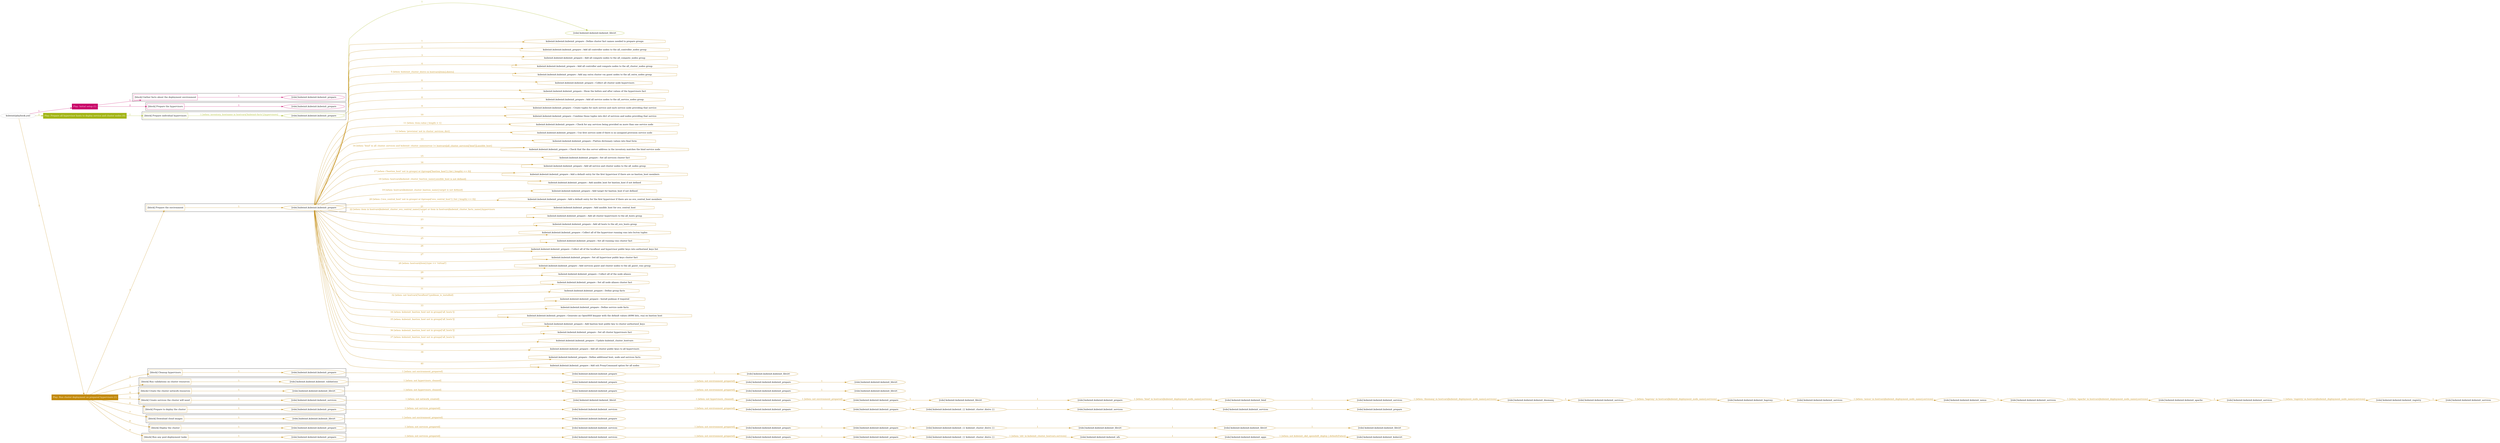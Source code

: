 digraph {
	graph [concentrate=true ordering=in rankdir=LR ratio=fill]
	edge [esep=5 sep=10]
	"kubeinit/playbook.yml" [id=root_node style=dotted]
	play_4807b052 [label="Play: Initial setup (1)" color="#c90368" fontcolor="#ffffff" id=play_4807b052 shape=box style=filled tooltip=localhost]
	"kubeinit/playbook.yml" -> play_4807b052 [label="1 " color="#c90368" fontcolor="#c90368" id=edge_04356310 labeltooltip="1 " tooltip="1 "]
	subgraph "kubeinit.kubeinit.kubeinit_prepare" {
		role_2f3cec96 [label="[role] kubeinit.kubeinit.kubeinit_prepare" color="#c90368" id=role_2f3cec96 tooltip="kubeinit.kubeinit.kubeinit_prepare"]
	}
	subgraph "kubeinit.kubeinit.kubeinit_prepare" {
		role_ebd45d8d [label="[role] kubeinit.kubeinit.kubeinit_prepare" color="#c90368" id=role_ebd45d8d tooltip="kubeinit.kubeinit.kubeinit_prepare"]
	}
	subgraph "Play: Initial setup (1)" {
		play_4807b052 -> block_63649893 [label=1 color="#c90368" fontcolor="#c90368" id=edge_7a2afffc labeltooltip=1 tooltip=1]
		subgraph cluster_block_63649893 {
			block_63649893 [label="[block] Gather facts about the deployment environment" color="#c90368" id=block_63649893 labeltooltip="Gather facts about the deployment environment" shape=box tooltip="Gather facts about the deployment environment"]
			block_63649893 -> role_2f3cec96 [label="1 " color="#c90368" fontcolor="#c90368" id=edge_a9429b8b labeltooltip="1 " tooltip="1 "]
		}
		play_4807b052 -> block_3701b8dd [label=2 color="#c90368" fontcolor="#c90368" id=edge_a82af1a1 labeltooltip=2 tooltip=2]
		subgraph cluster_block_3701b8dd {
			block_3701b8dd [label="[block] Prepare the hypervisors" color="#c90368" id=block_3701b8dd labeltooltip="Prepare the hypervisors" shape=box tooltip="Prepare the hypervisors"]
			block_3701b8dd -> role_ebd45d8d [label="1 " color="#c90368" fontcolor="#c90368" id=edge_4f8f41c6 labeltooltip="1 " tooltip="1 "]
		}
	}
	play_d89dabe7 [label="Play: Prepare all hypervisor hosts to deploy service and cluster nodes (0)" color="#a3b517" fontcolor="#ffffff" id=play_d89dabe7 shape=box style=filled tooltip="Play: Prepare all hypervisor hosts to deploy service and cluster nodes (0)"]
	"kubeinit/playbook.yml" -> play_d89dabe7 [label="2 " color="#a3b517" fontcolor="#a3b517" id=edge_5995ca1a labeltooltip="2 " tooltip="2 "]
	subgraph "kubeinit.kubeinit.kubeinit_libvirt" {
		role_ae23167b [label="[role] kubeinit.kubeinit.kubeinit_libvirt" color="#a3b517" id=role_ae23167b tooltip="kubeinit.kubeinit.kubeinit_libvirt"]
	}
	subgraph "kubeinit.kubeinit.kubeinit_prepare" {
		role_f89a8dcd [label="[role] kubeinit.kubeinit.kubeinit_prepare" color="#a3b517" id=role_f89a8dcd tooltip="kubeinit.kubeinit.kubeinit_prepare"]
		role_f89a8dcd -> role_ae23167b [label="1 " color="#a3b517" fontcolor="#a3b517" id=edge_1f49aef1 labeltooltip="1 " tooltip="1 "]
	}
	subgraph "Play: Prepare all hypervisor hosts to deploy service and cluster nodes (0)" {
		play_d89dabe7 -> block_35b12e12 [label=1 color="#a3b517" fontcolor="#a3b517" id=edge_69a23b10 labeltooltip=1 tooltip=1]
		subgraph cluster_block_35b12e12 {
			block_35b12e12 [label="[block] Prepare individual hypervisors" color="#a3b517" id=block_35b12e12 labeltooltip="Prepare individual hypervisors" shape=box tooltip="Prepare individual hypervisors"]
			block_35b12e12 -> role_f89a8dcd [label="1 [when: inventory_hostname in hostvars['kubeinit-facts'].hypervisors]" color="#a3b517" fontcolor="#a3b517" id=edge_b035a3cf labeltooltip="1 [when: inventory_hostname in hostvars['kubeinit-facts'].hypervisors]" tooltip="1 [when: inventory_hostname in hostvars['kubeinit-facts'].hypervisors]"]
		}
	}
	play_33f395c1 [label="Play: Run cluster deployment on prepared hypervisors (1)" color="#c2890a" fontcolor="#ffffff" id=play_33f395c1 shape=box style=filled tooltip=localhost]
	"kubeinit/playbook.yml" -> play_33f395c1 [label="3 " color="#c2890a" fontcolor="#c2890a" id=edge_5f2d66d3 labeltooltip="3 " tooltip="3 "]
	subgraph "kubeinit.kubeinit.kubeinit_prepare" {
		role_564118c4 [label="[role] kubeinit.kubeinit.kubeinit_prepare" color="#c2890a" id=role_564118c4 tooltip="kubeinit.kubeinit.kubeinit_prepare"]
		task_61649885 [label="kubeinit.kubeinit.kubeinit_prepare : Define cluster fact names needed to prepare groups" color="#c2890a" id=task_61649885 shape=octagon tooltip="kubeinit.kubeinit.kubeinit_prepare : Define cluster fact names needed to prepare groups"]
		role_564118c4 -> task_61649885 [label="1 " color="#c2890a" fontcolor="#c2890a" id=edge_ab4586f8 labeltooltip="1 " tooltip="1 "]
		task_9935b943 [label="kubeinit.kubeinit.kubeinit_prepare : Add all controller nodes to the all_controller_nodes group" color="#c2890a" id=task_9935b943 shape=octagon tooltip="kubeinit.kubeinit.kubeinit_prepare : Add all controller nodes to the all_controller_nodes group"]
		role_564118c4 -> task_9935b943 [label="2 " color="#c2890a" fontcolor="#c2890a" id=edge_ed0eba30 labeltooltip="2 " tooltip="2 "]
		task_4aa45e2f [label="kubeinit.kubeinit.kubeinit_prepare : Add all compute nodes to the all_compute_nodes group" color="#c2890a" id=task_4aa45e2f shape=octagon tooltip="kubeinit.kubeinit.kubeinit_prepare : Add all compute nodes to the all_compute_nodes group"]
		role_564118c4 -> task_4aa45e2f [label="3 " color="#c2890a" fontcolor="#c2890a" id=edge_5912769c labeltooltip="3 " tooltip="3 "]
		task_c01c192a [label="kubeinit.kubeinit.kubeinit_prepare : Add all controller and compute nodes to the all_cluster_nodes group" color="#c2890a" id=task_c01c192a shape=octagon tooltip="kubeinit.kubeinit.kubeinit_prepare : Add all controller and compute nodes to the all_cluster_nodes group"]
		role_564118c4 -> task_c01c192a [label="4 " color="#c2890a" fontcolor="#c2890a" id=edge_f83c1f85 labeltooltip="4 " tooltip="4 "]
		task_7a6ceebc [label="kubeinit.kubeinit.kubeinit_prepare : Add any extra cluster vm guest nodes to the all_extra_nodes group" color="#c2890a" id=task_7a6ceebc shape=octagon tooltip="kubeinit.kubeinit.kubeinit_prepare : Add any extra cluster vm guest nodes to the all_extra_nodes group"]
		role_564118c4 -> task_7a6ceebc [label="5 [when: kubeinit_cluster_distro in hostvars[item].distro]" color="#c2890a" fontcolor="#c2890a" id=edge_723f2bea labeltooltip="5 [when: kubeinit_cluster_distro in hostvars[item].distro]" tooltip="5 [when: kubeinit_cluster_distro in hostvars[item].distro]"]
		task_da52459f [label="kubeinit.kubeinit.kubeinit_prepare : Collect all cluster node hypervisors" color="#c2890a" id=task_da52459f shape=octagon tooltip="kubeinit.kubeinit.kubeinit_prepare : Collect all cluster node hypervisors"]
		role_564118c4 -> task_da52459f [label="6 " color="#c2890a" fontcolor="#c2890a" id=edge_78f79361 labeltooltip="6 " tooltip="6 "]
		task_489e070b [label="kubeinit.kubeinit.kubeinit_prepare : Show the before and after values of the hypervisors fact" color="#c2890a" id=task_489e070b shape=octagon tooltip="kubeinit.kubeinit.kubeinit_prepare : Show the before and after values of the hypervisors fact"]
		role_564118c4 -> task_489e070b [label="7 " color="#c2890a" fontcolor="#c2890a" id=edge_e6c53e8f labeltooltip="7 " tooltip="7 "]
		task_98229962 [label="kubeinit.kubeinit.kubeinit_prepare : Add all service nodes to the all_service_nodes group" color="#c2890a" id=task_98229962 shape=octagon tooltip="kubeinit.kubeinit.kubeinit_prepare : Add all service nodes to the all_service_nodes group"]
		role_564118c4 -> task_98229962 [label="8 " color="#c2890a" fontcolor="#c2890a" id=edge_0c2afc16 labeltooltip="8 " tooltip="8 "]
		task_25961e2c [label="kubeinit.kubeinit.kubeinit_prepare : Create tuples for each service and each service node providing that service" color="#c2890a" id=task_25961e2c shape=octagon tooltip="kubeinit.kubeinit.kubeinit_prepare : Create tuples for each service and each service node providing that service"]
		role_564118c4 -> task_25961e2c [label="9 " color="#c2890a" fontcolor="#c2890a" id=edge_63b8a6ce labeltooltip="9 " tooltip="9 "]
		task_fa36669c [label="kubeinit.kubeinit.kubeinit_prepare : Combine those tuples into dict of services and nodes providing that service" color="#c2890a" id=task_fa36669c shape=octagon tooltip="kubeinit.kubeinit.kubeinit_prepare : Combine those tuples into dict of services and nodes providing that service"]
		role_564118c4 -> task_fa36669c [label="10 " color="#c2890a" fontcolor="#c2890a" id=edge_f3cc50fa labeltooltip="10 " tooltip="10 "]
		task_7cd1fa74 [label="kubeinit.kubeinit.kubeinit_prepare : Check for any services being provided on more than one service node" color="#c2890a" id=task_7cd1fa74 shape=octagon tooltip="kubeinit.kubeinit.kubeinit_prepare : Check for any services being provided on more than one service node"]
		role_564118c4 -> task_7cd1fa74 [label="11 [when: item.value | length > 1]" color="#c2890a" fontcolor="#c2890a" id=edge_2861fbf5 labeltooltip="11 [when: item.value | length > 1]" tooltip="11 [when: item.value | length > 1]"]
		task_c8884c14 [label="kubeinit.kubeinit.kubeinit_prepare : Use first service node if there is no assigned provision service node" color="#c2890a" id=task_c8884c14 shape=octagon tooltip="kubeinit.kubeinit.kubeinit_prepare : Use first service node if there is no assigned provision service node"]
		role_564118c4 -> task_c8884c14 [label="12 [when: 'provision' not in cluster_services_dict]" color="#c2890a" fontcolor="#c2890a" id=edge_d849a9b5 labeltooltip="12 [when: 'provision' not in cluster_services_dict]" tooltip="12 [when: 'provision' not in cluster_services_dict]"]
		task_bc2dcf94 [label="kubeinit.kubeinit.kubeinit_prepare : Flatten dictionary values into final form" color="#c2890a" id=task_bc2dcf94 shape=octagon tooltip="kubeinit.kubeinit.kubeinit_prepare : Flatten dictionary values into final form"]
		role_564118c4 -> task_bc2dcf94 [label="13 " color="#c2890a" fontcolor="#c2890a" id=edge_18992f71 labeltooltip="13 " tooltip="13 "]
		task_7cf0c1a3 [label="kubeinit.kubeinit.kubeinit_prepare : Check that the dns server address in the inventory matches the bind service node" color="#c2890a" id=task_7cf0c1a3 shape=octagon tooltip="kubeinit.kubeinit.kubeinit_prepare : Check that the dns server address in the inventory matches the bind service node"]
		role_564118c4 -> task_7cf0c1a3 [label="14 [when: 'bind' in all_cluster_services and kubeinit_cluster_nameserver != hostvars[all_cluster_services['bind']].ansible_host]" color="#c2890a" fontcolor="#c2890a" id=edge_b182824a labeltooltip="14 [when: 'bind' in all_cluster_services and kubeinit_cluster_nameserver != hostvars[all_cluster_services['bind']].ansible_host]" tooltip="14 [when: 'bind' in all_cluster_services and kubeinit_cluster_nameserver != hostvars[all_cluster_services['bind']].ansible_host]"]
		task_664a8097 [label="kubeinit.kubeinit.kubeinit_prepare : Set all services cluster fact" color="#c2890a" id=task_664a8097 shape=octagon tooltip="kubeinit.kubeinit.kubeinit_prepare : Set all services cluster fact"]
		role_564118c4 -> task_664a8097 [label="15 " color="#c2890a" fontcolor="#c2890a" id=edge_50150202 labeltooltip="15 " tooltip="15 "]
		task_318ee7a8 [label="kubeinit.kubeinit.kubeinit_prepare : Add all service and cluster nodes to the all_nodes group" color="#c2890a" id=task_318ee7a8 shape=octagon tooltip="kubeinit.kubeinit.kubeinit_prepare : Add all service and cluster nodes to the all_nodes group"]
		role_564118c4 -> task_318ee7a8 [label="16 " color="#c2890a" fontcolor="#c2890a" id=edge_95e35ab0 labeltooltip="16 " tooltip="16 "]
		task_a0127efb [label="kubeinit.kubeinit.kubeinit_prepare : Add a default entry for the first hypervisor if there are no bastion_host members" color="#c2890a" id=task_a0127efb shape=octagon tooltip="kubeinit.kubeinit.kubeinit_prepare : Add a default entry for the first hypervisor if there are no bastion_host members"]
		role_564118c4 -> task_a0127efb [label="17 [when: ('bastion_host' not in groups) or ((groups['bastion_host'] | list | length) == 0)]" color="#c2890a" fontcolor="#c2890a" id=edge_c0764b3e labeltooltip="17 [when: ('bastion_host' not in groups) or ((groups['bastion_host'] | list | length) == 0)]" tooltip="17 [when: ('bastion_host' not in groups) or ((groups['bastion_host'] | list | length) == 0)]"]
		task_f5c7d19e [label="kubeinit.kubeinit.kubeinit_prepare : Add ansible_host for bastion_host if not defined" color="#c2890a" id=task_f5c7d19e shape=octagon tooltip="kubeinit.kubeinit.kubeinit_prepare : Add ansible_host for bastion_host if not defined"]
		role_564118c4 -> task_f5c7d19e [label="18 [when: hostvars[kubeinit_cluster_bastion_name].ansible_host is not defined]" color="#c2890a" fontcolor="#c2890a" id=edge_f375be80 labeltooltip="18 [when: hostvars[kubeinit_cluster_bastion_name].ansible_host is not defined]" tooltip="18 [when: hostvars[kubeinit_cluster_bastion_name].ansible_host is not defined]"]
		task_6abb731f [label="kubeinit.kubeinit.kubeinit_prepare : Add target for bastion_host if not defined" color="#c2890a" id=task_6abb731f shape=octagon tooltip="kubeinit.kubeinit.kubeinit_prepare : Add target for bastion_host if not defined"]
		role_564118c4 -> task_6abb731f [label="19 [when: hostvars[kubeinit_cluster_bastion_name].target is not defined]" color="#c2890a" fontcolor="#c2890a" id=edge_d2d7e1e3 labeltooltip="19 [when: hostvars[kubeinit_cluster_bastion_name].target is not defined]" tooltip="19 [when: hostvars[kubeinit_cluster_bastion_name].target is not defined]"]
		task_b529a3bc [label="kubeinit.kubeinit.kubeinit_prepare : Add a default entry for the first hypervisor if there are no ovn_central_host members" color="#c2890a" id=task_b529a3bc shape=octagon tooltip="kubeinit.kubeinit.kubeinit_prepare : Add a default entry for the first hypervisor if there are no ovn_central_host members"]
		role_564118c4 -> task_b529a3bc [label="20 [when: ('ovn_central_host' not in groups) or ((groups['ovn_central_host'] | list | length) == 0)]" color="#c2890a" fontcolor="#c2890a" id=edge_2e203b43 labeltooltip="20 [when: ('ovn_central_host' not in groups) or ((groups['ovn_central_host'] | list | length) == 0)]" tooltip="20 [when: ('ovn_central_host' not in groups) or ((groups['ovn_central_host'] | list | length) == 0)]"]
		task_cbe594ea [label="kubeinit.kubeinit.kubeinit_prepare : Add ansible_host for ovn_central_host" color="#c2890a" id=task_cbe594ea shape=octagon tooltip="kubeinit.kubeinit.kubeinit_prepare : Add ansible_host for ovn_central_host"]
		role_564118c4 -> task_cbe594ea [label="21 " color="#c2890a" fontcolor="#c2890a" id=edge_4b016616 labeltooltip="21 " tooltip="21 "]
		task_821150ec [label="kubeinit.kubeinit.kubeinit_prepare : Add all cluster hypervisors to the all_hosts group" color="#c2890a" id=task_821150ec shape=octagon tooltip="kubeinit.kubeinit.kubeinit_prepare : Add all cluster hypervisors to the all_hosts group"]
		role_564118c4 -> task_821150ec [label="22 [when: item in hostvars[kubeinit_cluster_ovn_central_name].target or item in hostvars[kubeinit_cluster_facts_name].hypervisors
]" color="#c2890a" fontcolor="#c2890a" id=edge_c597ace0 labeltooltip="22 [when: item in hostvars[kubeinit_cluster_ovn_central_name].target or item in hostvars[kubeinit_cluster_facts_name].hypervisors
]" tooltip="22 [when: item in hostvars[kubeinit_cluster_ovn_central_name].target or item in hostvars[kubeinit_cluster_facts_name].hypervisors
]"]
		task_96edc71e [label="kubeinit.kubeinit.kubeinit_prepare : Add all hosts to the all_ovn_hosts group" color="#c2890a" id=task_96edc71e shape=octagon tooltip="kubeinit.kubeinit.kubeinit_prepare : Add all hosts to the all_ovn_hosts group"]
		role_564118c4 -> task_96edc71e [label="23 " color="#c2890a" fontcolor="#c2890a" id=edge_cf90b2cd labeltooltip="23 " tooltip="23 "]
		task_5699db6c [label="kubeinit.kubeinit.kubeinit_prepare : Collect all of the hypervisor running vms into hv/vm tuples" color="#c2890a" id=task_5699db6c shape=octagon tooltip="kubeinit.kubeinit.kubeinit_prepare : Collect all of the hypervisor running vms into hv/vm tuples"]
		role_564118c4 -> task_5699db6c [label="24 " color="#c2890a" fontcolor="#c2890a" id=edge_c64bf993 labeltooltip="24 " tooltip="24 "]
		task_5c51eb45 [label="kubeinit.kubeinit.kubeinit_prepare : Set all running vms cluster fact" color="#c2890a" id=task_5c51eb45 shape=octagon tooltip="kubeinit.kubeinit.kubeinit_prepare : Set all running vms cluster fact"]
		role_564118c4 -> task_5c51eb45 [label="25 " color="#c2890a" fontcolor="#c2890a" id=edge_7e141752 labeltooltip="25 " tooltip="25 "]
		task_621b3ff7 [label="kubeinit.kubeinit.kubeinit_prepare : Collect all of the localhost and hypervisor public keys into authorized_keys list" color="#c2890a" id=task_621b3ff7 shape=octagon tooltip="kubeinit.kubeinit.kubeinit_prepare : Collect all of the localhost and hypervisor public keys into authorized_keys list"]
		role_564118c4 -> task_621b3ff7 [label="26 " color="#c2890a" fontcolor="#c2890a" id=edge_387135a8 labeltooltip="26 " tooltip="26 "]
		task_ecef3864 [label="kubeinit.kubeinit.kubeinit_prepare : Set all hypervisor public keys cluster fact" color="#c2890a" id=task_ecef3864 shape=octagon tooltip="kubeinit.kubeinit.kubeinit_prepare : Set all hypervisor public keys cluster fact"]
		role_564118c4 -> task_ecef3864 [label="27 " color="#c2890a" fontcolor="#c2890a" id=edge_8d27a064 labeltooltip="27 " tooltip="27 "]
		task_a94c7cb9 [label="kubeinit.kubeinit.kubeinit_prepare : Add services guest and cluster nodes to the all_guest_vms group" color="#c2890a" id=task_a94c7cb9 shape=octagon tooltip="kubeinit.kubeinit.kubeinit_prepare : Add services guest and cluster nodes to the all_guest_vms group"]
		role_564118c4 -> task_a94c7cb9 [label="28 [when: hostvars[item].type == 'virtual']" color="#c2890a" fontcolor="#c2890a" id=edge_02f87726 labeltooltip="28 [when: hostvars[item].type == 'virtual']" tooltip="28 [when: hostvars[item].type == 'virtual']"]
		task_4b5c5435 [label="kubeinit.kubeinit.kubeinit_prepare : Collect all of the node aliases" color="#c2890a" id=task_4b5c5435 shape=octagon tooltip="kubeinit.kubeinit.kubeinit_prepare : Collect all of the node aliases"]
		role_564118c4 -> task_4b5c5435 [label="29 " color="#c2890a" fontcolor="#c2890a" id=edge_5b533d10 labeltooltip="29 " tooltip="29 "]
		task_9c50f5db [label="kubeinit.kubeinit.kubeinit_prepare : Set all node aliases cluster fact" color="#c2890a" id=task_9c50f5db shape=octagon tooltip="kubeinit.kubeinit.kubeinit_prepare : Set all node aliases cluster fact"]
		role_564118c4 -> task_9c50f5db [label="30 " color="#c2890a" fontcolor="#c2890a" id=edge_f1fa5f0f labeltooltip="30 " tooltip="30 "]
		task_959cb004 [label="kubeinit.kubeinit.kubeinit_prepare : Define group facts" color="#c2890a" id=task_959cb004 shape=octagon tooltip="kubeinit.kubeinit.kubeinit_prepare : Define group facts"]
		role_564118c4 -> task_959cb004 [label="31 " color="#c2890a" fontcolor="#c2890a" id=edge_62b48682 labeltooltip="31 " tooltip="31 "]
		task_85471d6a [label="kubeinit.kubeinit.kubeinit_prepare : Install podman if required" color="#c2890a" id=task_85471d6a shape=octagon tooltip="kubeinit.kubeinit.kubeinit_prepare : Install podman if required"]
		role_564118c4 -> task_85471d6a [label="32 [when: not hostvars['localhost'].podman_is_installed]" color="#c2890a" fontcolor="#c2890a" id=edge_b56e36bc labeltooltip="32 [when: not hostvars['localhost'].podman_is_installed]" tooltip="32 [when: not hostvars['localhost'].podman_is_installed]"]
		task_8b36bfed [label="kubeinit.kubeinit.kubeinit_prepare : Define service node facts" color="#c2890a" id=task_8b36bfed shape=octagon tooltip="kubeinit.kubeinit.kubeinit_prepare : Define service node facts"]
		role_564118c4 -> task_8b36bfed [label="33 " color="#c2890a" fontcolor="#c2890a" id=edge_a21992a1 labeltooltip="33 " tooltip="33 "]
		task_623ae5e3 [label="kubeinit.kubeinit.kubeinit_prepare : Generate an OpenSSH keypair with the default values (4096 bits, rsa) on bastion host" color="#c2890a" id=task_623ae5e3 shape=octagon tooltip="kubeinit.kubeinit.kubeinit_prepare : Generate an OpenSSH keypair with the default values (4096 bits, rsa) on bastion host"]
		role_564118c4 -> task_623ae5e3 [label="34 [when: kubeinit_bastion_host not in groups['all_hosts']]" color="#c2890a" fontcolor="#c2890a" id=edge_18a60791 labeltooltip="34 [when: kubeinit_bastion_host not in groups['all_hosts']]" tooltip="34 [when: kubeinit_bastion_host not in groups['all_hosts']]"]
		task_19dbce7e [label="kubeinit.kubeinit.kubeinit_prepare : Add bastion host public key to cluster authorized_keys" color="#c2890a" id=task_19dbce7e shape=octagon tooltip="kubeinit.kubeinit.kubeinit_prepare : Add bastion host public key to cluster authorized_keys"]
		role_564118c4 -> task_19dbce7e [label="35 [when: kubeinit_bastion_host not in groups['all_hosts']]" color="#c2890a" fontcolor="#c2890a" id=edge_960c59e3 labeltooltip="35 [when: kubeinit_bastion_host not in groups['all_hosts']]" tooltip="35 [when: kubeinit_bastion_host not in groups['all_hosts']]"]
		task_963bb4b8 [label="kubeinit.kubeinit.kubeinit_prepare : Set all cluster hypervisors fact" color="#c2890a" id=task_963bb4b8 shape=octagon tooltip="kubeinit.kubeinit.kubeinit_prepare : Set all cluster hypervisors fact"]
		role_564118c4 -> task_963bb4b8 [label="36 [when: kubeinit_bastion_host not in groups['all_hosts']]" color="#c2890a" fontcolor="#c2890a" id=edge_e3941131 labeltooltip="36 [when: kubeinit_bastion_host not in groups['all_hosts']]" tooltip="36 [when: kubeinit_bastion_host not in groups['all_hosts']]"]
		task_16c517d3 [label="kubeinit.kubeinit.kubeinit_prepare : Update kubeinit_cluster_hostvars" color="#c2890a" id=task_16c517d3 shape=octagon tooltip="kubeinit.kubeinit.kubeinit_prepare : Update kubeinit_cluster_hostvars"]
		role_564118c4 -> task_16c517d3 [label="37 [when: kubeinit_bastion_host not in groups['all_hosts']]" color="#c2890a" fontcolor="#c2890a" id=edge_434e84a0 labeltooltip="37 [when: kubeinit_bastion_host not in groups['all_hosts']]" tooltip="37 [when: kubeinit_bastion_host not in groups['all_hosts']]"]
		task_34380c8b [label="kubeinit.kubeinit.kubeinit_prepare : Add all cluster public keys to all hypervisors" color="#c2890a" id=task_34380c8b shape=octagon tooltip="kubeinit.kubeinit.kubeinit_prepare : Add all cluster public keys to all hypervisors"]
		role_564118c4 -> task_34380c8b [label="38 " color="#c2890a" fontcolor="#c2890a" id=edge_76659afc labeltooltip="38 " tooltip="38 "]
		task_0050bd23 [label="kubeinit.kubeinit.kubeinit_prepare : Define additional host, node and services facts" color="#c2890a" id=task_0050bd23 shape=octagon tooltip="kubeinit.kubeinit.kubeinit_prepare : Define additional host, node and services facts"]
		role_564118c4 -> task_0050bd23 [label="39 " color="#c2890a" fontcolor="#c2890a" id=edge_ee2479ee labeltooltip="39 " tooltip="39 "]
		task_125508ee [label="kubeinit.kubeinit.kubeinit_prepare : Add ssh ProxyCommand option for all nodes" color="#c2890a" id=task_125508ee shape=octagon tooltip="kubeinit.kubeinit.kubeinit_prepare : Add ssh ProxyCommand option for all nodes"]
		role_564118c4 -> task_125508ee [label="40 " color="#c2890a" fontcolor="#c2890a" id=edge_86f0d370 labeltooltip="40 " tooltip="40 "]
	}
	subgraph "kubeinit.kubeinit.kubeinit_libvirt" {
		role_56355602 [label="[role] kubeinit.kubeinit.kubeinit_libvirt" color="#c2890a" id=role_56355602 tooltip="kubeinit.kubeinit.kubeinit_libvirt"]
	}
	subgraph "kubeinit.kubeinit.kubeinit_prepare" {
		role_90977207 [label="[role] kubeinit.kubeinit.kubeinit_prepare" color="#c2890a" id=role_90977207 tooltip="kubeinit.kubeinit.kubeinit_prepare"]
		role_90977207 -> role_56355602 [label="1 " color="#c2890a" fontcolor="#c2890a" id=edge_91c60045 labeltooltip="1 " tooltip="1 "]
	}
	subgraph "kubeinit.kubeinit.kubeinit_prepare" {
		role_f7ba388f [label="[role] kubeinit.kubeinit.kubeinit_prepare" color="#c2890a" id=role_f7ba388f tooltip="kubeinit.kubeinit.kubeinit_prepare"]
		role_f7ba388f -> role_90977207 [label="1 [when: not environment_prepared]" color="#c2890a" fontcolor="#c2890a" id=edge_11885238 labeltooltip="1 [when: not environment_prepared]" tooltip="1 [when: not environment_prepared]"]
	}
	subgraph "kubeinit.kubeinit.kubeinit_libvirt" {
		role_21c16d28 [label="[role] kubeinit.kubeinit.kubeinit_libvirt" color="#c2890a" id=role_21c16d28 tooltip="kubeinit.kubeinit.kubeinit_libvirt"]
	}
	subgraph "kubeinit.kubeinit.kubeinit_prepare" {
		role_5822d17d [label="[role] kubeinit.kubeinit.kubeinit_prepare" color="#c2890a" id=role_5822d17d tooltip="kubeinit.kubeinit.kubeinit_prepare"]
		role_5822d17d -> role_21c16d28 [label="1 " color="#c2890a" fontcolor="#c2890a" id=edge_246d7a7e labeltooltip="1 " tooltip="1 "]
	}
	subgraph "kubeinit.kubeinit.kubeinit_prepare" {
		role_abf20958 [label="[role] kubeinit.kubeinit.kubeinit_prepare" color="#c2890a" id=role_abf20958 tooltip="kubeinit.kubeinit.kubeinit_prepare"]
		role_abf20958 -> role_5822d17d [label="1 [when: not environment_prepared]" color="#c2890a" fontcolor="#c2890a" id=edge_614371ef labeltooltip="1 [when: not environment_prepared]" tooltip="1 [when: not environment_prepared]"]
	}
	subgraph "kubeinit.kubeinit.kubeinit_validations" {
		role_24fcb96c [label="[role] kubeinit.kubeinit.kubeinit_validations" color="#c2890a" id=role_24fcb96c tooltip="kubeinit.kubeinit.kubeinit_validations"]
		role_24fcb96c -> role_abf20958 [label="1 [when: not hypervisors_cleaned]" color="#c2890a" fontcolor="#c2890a" id=edge_af91eda4 labeltooltip="1 [when: not hypervisors_cleaned]" tooltip="1 [when: not hypervisors_cleaned]"]
	}
	subgraph "kubeinit.kubeinit.kubeinit_libvirt" {
		role_db6ab3ef [label="[role] kubeinit.kubeinit.kubeinit_libvirt" color="#c2890a" id=role_db6ab3ef tooltip="kubeinit.kubeinit.kubeinit_libvirt"]
	}
	subgraph "kubeinit.kubeinit.kubeinit_prepare" {
		role_728bc049 [label="[role] kubeinit.kubeinit.kubeinit_prepare" color="#c2890a" id=role_728bc049 tooltip="kubeinit.kubeinit.kubeinit_prepare"]
		role_728bc049 -> role_db6ab3ef [label="1 " color="#c2890a" fontcolor="#c2890a" id=edge_22804aeb labeltooltip="1 " tooltip="1 "]
	}
	subgraph "kubeinit.kubeinit.kubeinit_prepare" {
		role_edffc2e4 [label="[role] kubeinit.kubeinit.kubeinit_prepare" color="#c2890a" id=role_edffc2e4 tooltip="kubeinit.kubeinit.kubeinit_prepare"]
		role_edffc2e4 -> role_728bc049 [label="1 [when: not environment_prepared]" color="#c2890a" fontcolor="#c2890a" id=edge_8f673b6b labeltooltip="1 [when: not environment_prepared]" tooltip="1 [when: not environment_prepared]"]
	}
	subgraph "kubeinit.kubeinit.kubeinit_libvirt" {
		role_f3325822 [label="[role] kubeinit.kubeinit.kubeinit_libvirt" color="#c2890a" id=role_f3325822 tooltip="kubeinit.kubeinit.kubeinit_libvirt"]
		role_f3325822 -> role_edffc2e4 [label="1 [when: not hypervisors_cleaned]" color="#c2890a" fontcolor="#c2890a" id=edge_a4e0eec4 labeltooltip="1 [when: not hypervisors_cleaned]" tooltip="1 [when: not hypervisors_cleaned]"]
	}
	subgraph "kubeinit.kubeinit.kubeinit_services" {
		role_b8f3cd82 [label="[role] kubeinit.kubeinit.kubeinit_services" color="#c2890a" id=role_b8f3cd82 tooltip="kubeinit.kubeinit.kubeinit_services"]
	}
	subgraph "kubeinit.kubeinit.kubeinit_registry" {
		role_0633f057 [label="[role] kubeinit.kubeinit.kubeinit_registry" color="#c2890a" id=role_0633f057 tooltip="kubeinit.kubeinit.kubeinit_registry"]
		role_0633f057 -> role_b8f3cd82 [label="1 " color="#c2890a" fontcolor="#c2890a" id=edge_2bc2e98b labeltooltip="1 " tooltip="1 "]
	}
	subgraph "kubeinit.kubeinit.kubeinit_services" {
		role_62d7052f [label="[role] kubeinit.kubeinit.kubeinit_services" color="#c2890a" id=role_62d7052f tooltip="kubeinit.kubeinit.kubeinit_services"]
		role_62d7052f -> role_0633f057 [label="1 [when: 'registry' in hostvars[kubeinit_deployment_node_name].services]" color="#c2890a" fontcolor="#c2890a" id=edge_ce1549ce labeltooltip="1 [when: 'registry' in hostvars[kubeinit_deployment_node_name].services]" tooltip="1 [when: 'registry' in hostvars[kubeinit_deployment_node_name].services]"]
	}
	subgraph "kubeinit.kubeinit.kubeinit_apache" {
		role_36a7f1d2 [label="[role] kubeinit.kubeinit.kubeinit_apache" color="#c2890a" id=role_36a7f1d2 tooltip="kubeinit.kubeinit.kubeinit_apache"]
		role_36a7f1d2 -> role_62d7052f [label="1 " color="#c2890a" fontcolor="#c2890a" id=edge_b9fb592c labeltooltip="1 " tooltip="1 "]
	}
	subgraph "kubeinit.kubeinit.kubeinit_services" {
		role_4a00c9cc [label="[role] kubeinit.kubeinit.kubeinit_services" color="#c2890a" id=role_4a00c9cc tooltip="kubeinit.kubeinit.kubeinit_services"]
		role_4a00c9cc -> role_36a7f1d2 [label="1 [when: 'apache' in hostvars[kubeinit_deployment_node_name].services]" color="#c2890a" fontcolor="#c2890a" id=edge_b7cf395e labeltooltip="1 [when: 'apache' in hostvars[kubeinit_deployment_node_name].services]" tooltip="1 [when: 'apache' in hostvars[kubeinit_deployment_node_name].services]"]
	}
	subgraph "kubeinit.kubeinit.kubeinit_nexus" {
		role_29b7dab1 [label="[role] kubeinit.kubeinit.kubeinit_nexus" color="#c2890a" id=role_29b7dab1 tooltip="kubeinit.kubeinit.kubeinit_nexus"]
		role_29b7dab1 -> role_4a00c9cc [label="1 " color="#c2890a" fontcolor="#c2890a" id=edge_c254ed87 labeltooltip="1 " tooltip="1 "]
	}
	subgraph "kubeinit.kubeinit.kubeinit_services" {
		role_ccb194be [label="[role] kubeinit.kubeinit.kubeinit_services" color="#c2890a" id=role_ccb194be tooltip="kubeinit.kubeinit.kubeinit_services"]
		role_ccb194be -> role_29b7dab1 [label="1 [when: 'nexus' in hostvars[kubeinit_deployment_node_name].services]" color="#c2890a" fontcolor="#c2890a" id=edge_7b175b1f labeltooltip="1 [when: 'nexus' in hostvars[kubeinit_deployment_node_name].services]" tooltip="1 [when: 'nexus' in hostvars[kubeinit_deployment_node_name].services]"]
	}
	subgraph "kubeinit.kubeinit.kubeinit_haproxy" {
		role_bb34f88f [label="[role] kubeinit.kubeinit.kubeinit_haproxy" color="#c2890a" id=role_bb34f88f tooltip="kubeinit.kubeinit.kubeinit_haproxy"]
		role_bb34f88f -> role_ccb194be [label="1 " color="#c2890a" fontcolor="#c2890a" id=edge_0a2ee0c7 labeltooltip="1 " tooltip="1 "]
	}
	subgraph "kubeinit.kubeinit.kubeinit_services" {
		role_8c373483 [label="[role] kubeinit.kubeinit.kubeinit_services" color="#c2890a" id=role_8c373483 tooltip="kubeinit.kubeinit.kubeinit_services"]
		role_8c373483 -> role_bb34f88f [label="1 [when: 'haproxy' in hostvars[kubeinit_deployment_node_name].services]" color="#c2890a" fontcolor="#c2890a" id=edge_67cfc72e labeltooltip="1 [when: 'haproxy' in hostvars[kubeinit_deployment_node_name].services]" tooltip="1 [when: 'haproxy' in hostvars[kubeinit_deployment_node_name].services]"]
	}
	subgraph "kubeinit.kubeinit.kubeinit_dnsmasq" {
		role_271af0db [label="[role] kubeinit.kubeinit.kubeinit_dnsmasq" color="#c2890a" id=role_271af0db tooltip="kubeinit.kubeinit.kubeinit_dnsmasq"]
		role_271af0db -> role_8c373483 [label="1 " color="#c2890a" fontcolor="#c2890a" id=edge_37da82ff labeltooltip="1 " tooltip="1 "]
	}
	subgraph "kubeinit.kubeinit.kubeinit_services" {
		role_86cddfdf [label="[role] kubeinit.kubeinit.kubeinit_services" color="#c2890a" id=role_86cddfdf tooltip="kubeinit.kubeinit.kubeinit_services"]
		role_86cddfdf -> role_271af0db [label="1 [when: 'dnsmasq' in hostvars[kubeinit_deployment_node_name].services]" color="#c2890a" fontcolor="#c2890a" id=edge_a6b033e7 labeltooltip="1 [when: 'dnsmasq' in hostvars[kubeinit_deployment_node_name].services]" tooltip="1 [when: 'dnsmasq' in hostvars[kubeinit_deployment_node_name].services]"]
	}
	subgraph "kubeinit.kubeinit.kubeinit_bind" {
		role_7cfed0ea [label="[role] kubeinit.kubeinit.kubeinit_bind" color="#c2890a" id=role_7cfed0ea tooltip="kubeinit.kubeinit.kubeinit_bind"]
		role_7cfed0ea -> role_86cddfdf [label="1 " color="#c2890a" fontcolor="#c2890a" id=edge_0fa44efa labeltooltip="1 " tooltip="1 "]
	}
	subgraph "kubeinit.kubeinit.kubeinit_prepare" {
		role_833f48a6 [label="[role] kubeinit.kubeinit.kubeinit_prepare" color="#c2890a" id=role_833f48a6 tooltip="kubeinit.kubeinit.kubeinit_prepare"]
		role_833f48a6 -> role_7cfed0ea [label="1 [when: 'bind' in hostvars[kubeinit_deployment_node_name].services]" color="#c2890a" fontcolor="#c2890a" id=edge_6a429a91 labeltooltip="1 [when: 'bind' in hostvars[kubeinit_deployment_node_name].services]" tooltip="1 [when: 'bind' in hostvars[kubeinit_deployment_node_name].services]"]
	}
	subgraph "kubeinit.kubeinit.kubeinit_libvirt" {
		role_421f533c [label="[role] kubeinit.kubeinit.kubeinit_libvirt" color="#c2890a" id=role_421f533c tooltip="kubeinit.kubeinit.kubeinit_libvirt"]
		role_421f533c -> role_833f48a6 [label="1 " color="#c2890a" fontcolor="#c2890a" id=edge_f32103f4 labeltooltip="1 " tooltip="1 "]
	}
	subgraph "kubeinit.kubeinit.kubeinit_prepare" {
		role_a41eae5a [label="[role] kubeinit.kubeinit.kubeinit_prepare" color="#c2890a" id=role_a41eae5a tooltip="kubeinit.kubeinit.kubeinit_prepare"]
		role_a41eae5a -> role_421f533c [label="1 " color="#c2890a" fontcolor="#c2890a" id=edge_709ed75a labeltooltip="1 " tooltip="1 "]
	}
	subgraph "kubeinit.kubeinit.kubeinit_prepare" {
		role_dd7b53dd [label="[role] kubeinit.kubeinit.kubeinit_prepare" color="#c2890a" id=role_dd7b53dd tooltip="kubeinit.kubeinit.kubeinit_prepare"]
		role_dd7b53dd -> role_a41eae5a [label="1 [when: not environment_prepared]" color="#c2890a" fontcolor="#c2890a" id=edge_af9dc14e labeltooltip="1 [when: not environment_prepared]" tooltip="1 [when: not environment_prepared]"]
	}
	subgraph "kubeinit.kubeinit.kubeinit_libvirt" {
		role_78dd84a0 [label="[role] kubeinit.kubeinit.kubeinit_libvirt" color="#c2890a" id=role_78dd84a0 tooltip="kubeinit.kubeinit.kubeinit_libvirt"]
		role_78dd84a0 -> role_dd7b53dd [label="1 [when: not hypervisors_cleaned]" color="#c2890a" fontcolor="#c2890a" id=edge_f2e1e660 labeltooltip="1 [when: not hypervisors_cleaned]" tooltip="1 [when: not hypervisors_cleaned]"]
	}
	subgraph "kubeinit.kubeinit.kubeinit_services" {
		role_0c913c7c [label="[role] kubeinit.kubeinit.kubeinit_services" color="#c2890a" id=role_0c913c7c tooltip="kubeinit.kubeinit.kubeinit_services"]
		role_0c913c7c -> role_78dd84a0 [label="1 [when: not network_created]" color="#c2890a" fontcolor="#c2890a" id=edge_b6f5ed4e labeltooltip="1 [when: not network_created]" tooltip="1 [when: not network_created]"]
	}
	subgraph "kubeinit.kubeinit.kubeinit_prepare" {
		role_d5bd6d63 [label="[role] kubeinit.kubeinit.kubeinit_prepare" color="#c2890a" id=role_d5bd6d63 tooltip="kubeinit.kubeinit.kubeinit_prepare"]
	}
	subgraph "kubeinit.kubeinit.kubeinit_services" {
		role_38ada66b [label="[role] kubeinit.kubeinit.kubeinit_services" color="#c2890a" id=role_38ada66b tooltip="kubeinit.kubeinit.kubeinit_services"]
		role_38ada66b -> role_d5bd6d63 [label="1 " color="#c2890a" fontcolor="#c2890a" id=edge_ec606251 labeltooltip="1 " tooltip="1 "]
	}
	subgraph "kubeinit.kubeinit.kubeinit_services" {
		role_189d809a [label="[role] kubeinit.kubeinit.kubeinit_services" color="#c2890a" id=role_189d809a tooltip="kubeinit.kubeinit.kubeinit_services"]
		role_189d809a -> role_38ada66b [label="1 " color="#c2890a" fontcolor="#c2890a" id=edge_3c213254 labeltooltip="1 " tooltip="1 "]
	}
	subgraph "kubeinit.kubeinit.kubeinit_{{ kubeinit_cluster_distro }}" {
		role_18d79886 [label="[role] kubeinit.kubeinit.kubeinit_{{ kubeinit_cluster_distro }}" color="#c2890a" id=role_18d79886 tooltip="kubeinit.kubeinit.kubeinit_{{ kubeinit_cluster_distro }}"]
		role_18d79886 -> role_189d809a [label="1 " color="#c2890a" fontcolor="#c2890a" id=edge_0037bc48 labeltooltip="1 " tooltip="1 "]
	}
	subgraph "kubeinit.kubeinit.kubeinit_prepare" {
		role_48ffb113 [label="[role] kubeinit.kubeinit.kubeinit_prepare" color="#c2890a" id=role_48ffb113 tooltip="kubeinit.kubeinit.kubeinit_prepare"]
		role_48ffb113 -> role_18d79886 [label="1 " color="#c2890a" fontcolor="#c2890a" id=edge_23b77c72 labeltooltip="1 " tooltip="1 "]
	}
	subgraph "kubeinit.kubeinit.kubeinit_prepare" {
		role_88a8859f [label="[role] kubeinit.kubeinit.kubeinit_prepare" color="#c2890a" id=role_88a8859f tooltip="kubeinit.kubeinit.kubeinit_prepare"]
		role_88a8859f -> role_48ffb113 [label="1 " color="#c2890a" fontcolor="#c2890a" id=edge_a36ef2ca labeltooltip="1 " tooltip="1 "]
	}
	subgraph "kubeinit.kubeinit.kubeinit_services" {
		role_50b50630 [label="[role] kubeinit.kubeinit.kubeinit_services" color="#c2890a" id=role_50b50630 tooltip="kubeinit.kubeinit.kubeinit_services"]
		role_50b50630 -> role_88a8859f [label="1 [when: not environment_prepared]" color="#c2890a" fontcolor="#c2890a" id=edge_ea470c97 labeltooltip="1 [when: not environment_prepared]" tooltip="1 [when: not environment_prepared]"]
	}
	subgraph "kubeinit.kubeinit.kubeinit_prepare" {
		role_23849583 [label="[role] kubeinit.kubeinit.kubeinit_prepare" color="#c2890a" id=role_23849583 tooltip="kubeinit.kubeinit.kubeinit_prepare"]
		role_23849583 -> role_50b50630 [label="1 [when: not services_prepared]" color="#c2890a" fontcolor="#c2890a" id=edge_6f4140fd labeltooltip="1 [when: not services_prepared]" tooltip="1 [when: not services_prepared]"]
	}
	subgraph "kubeinit.kubeinit.kubeinit_prepare" {
		role_3629d676 [label="[role] kubeinit.kubeinit.kubeinit_prepare" color="#c2890a" id=role_3629d676 tooltip="kubeinit.kubeinit.kubeinit_prepare"]
	}
	subgraph "kubeinit.kubeinit.kubeinit_libvirt" {
		role_affdcba6 [label="[role] kubeinit.kubeinit.kubeinit_libvirt" color="#c2890a" id=role_affdcba6 tooltip="kubeinit.kubeinit.kubeinit_libvirt"]
		role_affdcba6 -> role_3629d676 [label="1 [when: not environment_prepared]" color="#c2890a" fontcolor="#c2890a" id=edge_467122e3 labeltooltip="1 [when: not environment_prepared]" tooltip="1 [when: not environment_prepared]"]
	}
	subgraph "kubeinit.kubeinit.kubeinit_libvirt" {
		role_dc25aaf7 [label="[role] kubeinit.kubeinit.kubeinit_libvirt" color="#c2890a" id=role_dc25aaf7 tooltip="kubeinit.kubeinit.kubeinit_libvirt"]
	}
	subgraph "kubeinit.kubeinit.kubeinit_libvirt" {
		role_1e72899e [label="[role] kubeinit.kubeinit.kubeinit_libvirt" color="#c2890a" id=role_1e72899e tooltip="kubeinit.kubeinit.kubeinit_libvirt"]
		role_1e72899e -> role_dc25aaf7 [label="1 " color="#c2890a" fontcolor="#c2890a" id=edge_5bcdcfe2 labeltooltip="1 " tooltip="1 "]
	}
	subgraph "kubeinit.kubeinit.kubeinit_libvirt" {
		role_358882d0 [label="[role] kubeinit.kubeinit.kubeinit_libvirt" color="#c2890a" id=role_358882d0 tooltip="kubeinit.kubeinit.kubeinit_libvirt"]
		role_358882d0 -> role_1e72899e [label="1 " color="#c2890a" fontcolor="#c2890a" id=edge_dc67c2be labeltooltip="1 " tooltip="1 "]
	}
	subgraph "kubeinit.kubeinit.kubeinit_{{ kubeinit_cluster_distro }}" {
		role_0afb78d3 [label="[role] kubeinit.kubeinit.kubeinit_{{ kubeinit_cluster_distro }}" color="#c2890a" id=role_0afb78d3 tooltip="kubeinit.kubeinit.kubeinit_{{ kubeinit_cluster_distro }}"]
		role_0afb78d3 -> role_358882d0 [label="1 " color="#c2890a" fontcolor="#c2890a" id=edge_9da21c9b labeltooltip="1 " tooltip="1 "]
	}
	subgraph "kubeinit.kubeinit.kubeinit_prepare" {
		role_0d19a2b6 [label="[role] kubeinit.kubeinit.kubeinit_prepare" color="#c2890a" id=role_0d19a2b6 tooltip="kubeinit.kubeinit.kubeinit_prepare"]
		role_0d19a2b6 -> role_0afb78d3 [label="1 " color="#c2890a" fontcolor="#c2890a" id=edge_f7d42d29 labeltooltip="1 " tooltip="1 "]
	}
	subgraph "kubeinit.kubeinit.kubeinit_prepare" {
		role_76bb46d1 [label="[role] kubeinit.kubeinit.kubeinit_prepare" color="#c2890a" id=role_76bb46d1 tooltip="kubeinit.kubeinit.kubeinit_prepare"]
		role_76bb46d1 -> role_0d19a2b6 [label="1 " color="#c2890a" fontcolor="#c2890a" id=edge_064cd321 labeltooltip="1 " tooltip="1 "]
	}
	subgraph "kubeinit.kubeinit.kubeinit_services" {
		role_4e504e53 [label="[role] kubeinit.kubeinit.kubeinit_services" color="#c2890a" id=role_4e504e53 tooltip="kubeinit.kubeinit.kubeinit_services"]
		role_4e504e53 -> role_76bb46d1 [label="1 [when: not environment_prepared]" color="#c2890a" fontcolor="#c2890a" id=edge_9a006784 labeltooltip="1 [when: not environment_prepared]" tooltip="1 [when: not environment_prepared]"]
	}
	subgraph "kubeinit.kubeinit.kubeinit_prepare" {
		role_dccf3230 [label="[role] kubeinit.kubeinit.kubeinit_prepare" color="#c2890a" id=role_dccf3230 tooltip="kubeinit.kubeinit.kubeinit_prepare"]
		role_dccf3230 -> role_4e504e53 [label="1 [when: not services_prepared]" color="#c2890a" fontcolor="#c2890a" id=edge_38711ea8 labeltooltip="1 [when: not services_prepared]" tooltip="1 [when: not services_prepared]"]
	}
	subgraph "kubeinit.kubeinit.kubeinit_kubevirt" {
		role_94d7298b [label="[role] kubeinit.kubeinit.kubeinit_kubevirt" color="#c2890a" id=role_94d7298b tooltip="kubeinit.kubeinit.kubeinit_kubevirt"]
	}
	subgraph "kubeinit.kubeinit.kubeinit_apps" {
		role_7544cd0e [label="[role] kubeinit.kubeinit.kubeinit_apps" color="#c2890a" id=role_7544cd0e tooltip="kubeinit.kubeinit.kubeinit_apps"]
		role_7544cd0e -> role_94d7298b [label="1 [when: not kubeinit_okd_openshift_deploy | default(False)]" color="#c2890a" fontcolor="#c2890a" id=edge_93808fff labeltooltip="1 [when: not kubeinit_okd_openshift_deploy | default(False)]" tooltip="1 [when: not kubeinit_okd_openshift_deploy | default(False)]"]
	}
	subgraph "kubeinit.kubeinit.kubeinit_nfs" {
		role_0c029b45 [label="[role] kubeinit.kubeinit.kubeinit_nfs" color="#c2890a" id=role_0c029b45 tooltip="kubeinit.kubeinit.kubeinit_nfs"]
		role_0c029b45 -> role_7544cd0e [label="1 " color="#c2890a" fontcolor="#c2890a" id=edge_f9c523dc labeltooltip="1 " tooltip="1 "]
	}
	subgraph "kubeinit.kubeinit.kubeinit_{{ kubeinit_cluster_distro }}" {
		role_5bcc875d [label="[role] kubeinit.kubeinit.kubeinit_{{ kubeinit_cluster_distro }}" color="#c2890a" id=role_5bcc875d tooltip="kubeinit.kubeinit.kubeinit_{{ kubeinit_cluster_distro }}"]
		role_5bcc875d -> role_0c029b45 [label="1 [when: 'nfs' in kubeinit_cluster_hostvars.services]" color="#c2890a" fontcolor="#c2890a" id=edge_429be642 labeltooltip="1 [when: 'nfs' in kubeinit_cluster_hostvars.services]" tooltip="1 [when: 'nfs' in kubeinit_cluster_hostvars.services]"]
	}
	subgraph "kubeinit.kubeinit.kubeinit_prepare" {
		role_ed6fbd99 [label="[role] kubeinit.kubeinit.kubeinit_prepare" color="#c2890a" id=role_ed6fbd99 tooltip="kubeinit.kubeinit.kubeinit_prepare"]
		role_ed6fbd99 -> role_5bcc875d [label="1 " color="#c2890a" fontcolor="#c2890a" id=edge_6a01600e labeltooltip="1 " tooltip="1 "]
	}
	subgraph "kubeinit.kubeinit.kubeinit_prepare" {
		role_83662ae3 [label="[role] kubeinit.kubeinit.kubeinit_prepare" color="#c2890a" id=role_83662ae3 tooltip="kubeinit.kubeinit.kubeinit_prepare"]
		role_83662ae3 -> role_ed6fbd99 [label="1 " color="#c2890a" fontcolor="#c2890a" id=edge_5e27ed49 labeltooltip="1 " tooltip="1 "]
	}
	subgraph "kubeinit.kubeinit.kubeinit_services" {
		role_938805ad [label="[role] kubeinit.kubeinit.kubeinit_services" color="#c2890a" id=role_938805ad tooltip="kubeinit.kubeinit.kubeinit_services"]
		role_938805ad -> role_83662ae3 [label="1 [when: not environment_prepared]" color="#c2890a" fontcolor="#c2890a" id=edge_f509637c labeltooltip="1 [when: not environment_prepared]" tooltip="1 [when: not environment_prepared]"]
	}
	subgraph "kubeinit.kubeinit.kubeinit_prepare" {
		role_bbc12faa [label="[role] kubeinit.kubeinit.kubeinit_prepare" color="#c2890a" id=role_bbc12faa tooltip="kubeinit.kubeinit.kubeinit_prepare"]
		role_bbc12faa -> role_938805ad [label="1 [when: not services_prepared]" color="#c2890a" fontcolor="#c2890a" id=edge_a94bdfa9 labeltooltip="1 [when: not services_prepared]" tooltip="1 [when: not services_prepared]"]
	}
	subgraph "Play: Run cluster deployment on prepared hypervisors (1)" {
		play_33f395c1 -> block_f1f54397 [label=1 color="#c2890a" fontcolor="#c2890a" id=edge_6eafe1f4 labeltooltip=1 tooltip=1]
		subgraph cluster_block_f1f54397 {
			block_f1f54397 [label="[block] Prepare the environment" color="#c2890a" id=block_f1f54397 labeltooltip="Prepare the environment" shape=box tooltip="Prepare the environment"]
			block_f1f54397 -> role_564118c4 [label="1 " color="#c2890a" fontcolor="#c2890a" id=edge_154e238d labeltooltip="1 " tooltip="1 "]
		}
		play_33f395c1 -> block_2d289b00 [label=2 color="#c2890a" fontcolor="#c2890a" id=edge_100367ab labeltooltip=2 tooltip=2]
		subgraph cluster_block_2d289b00 {
			block_2d289b00 [label="[block] Cleanup hypervisors" color="#c2890a" id=block_2d289b00 labeltooltip="Cleanup hypervisors" shape=box tooltip="Cleanup hypervisors"]
			block_2d289b00 -> role_f7ba388f [label="1 " color="#c2890a" fontcolor="#c2890a" id=edge_1ef0575c labeltooltip="1 " tooltip="1 "]
		}
		play_33f395c1 -> block_9de0be99 [label=3 color="#c2890a" fontcolor="#c2890a" id=edge_5d1a1a51 labeltooltip=3 tooltip=3]
		subgraph cluster_block_9de0be99 {
			block_9de0be99 [label="[block] Run validations on cluster resources" color="#c2890a" id=block_9de0be99 labeltooltip="Run validations on cluster resources" shape=box tooltip="Run validations on cluster resources"]
			block_9de0be99 -> role_24fcb96c [label="1 " color="#c2890a" fontcolor="#c2890a" id=edge_c2b2b67d labeltooltip="1 " tooltip="1 "]
		}
		play_33f395c1 -> block_b3c2ca17 [label=4 color="#c2890a" fontcolor="#c2890a" id=edge_ac79181e labeltooltip=4 tooltip=4]
		subgraph cluster_block_b3c2ca17 {
			block_b3c2ca17 [label="[block] Create the cluster network resources" color="#c2890a" id=block_b3c2ca17 labeltooltip="Create the cluster network resources" shape=box tooltip="Create the cluster network resources"]
			block_b3c2ca17 -> role_f3325822 [label="1 " color="#c2890a" fontcolor="#c2890a" id=edge_41da52fe labeltooltip="1 " tooltip="1 "]
		}
		play_33f395c1 -> block_c57cd587 [label=5 color="#c2890a" fontcolor="#c2890a" id=edge_88a55302 labeltooltip=5 tooltip=5]
		subgraph cluster_block_c57cd587 {
			block_c57cd587 [label="[block] Create services the cluster will need" color="#c2890a" id=block_c57cd587 labeltooltip="Create services the cluster will need" shape=box tooltip="Create services the cluster will need"]
			block_c57cd587 -> role_0c913c7c [label="1 " color="#c2890a" fontcolor="#c2890a" id=edge_6ad0e17c labeltooltip="1 " tooltip="1 "]
		}
		play_33f395c1 -> block_7b5c5431 [label=6 color="#c2890a" fontcolor="#c2890a" id=edge_b8a5b642 labeltooltip=6 tooltip=6]
		subgraph cluster_block_7b5c5431 {
			block_7b5c5431 [label="[block] Prepare to deploy the cluster" color="#c2890a" id=block_7b5c5431 labeltooltip="Prepare to deploy the cluster" shape=box tooltip="Prepare to deploy the cluster"]
			block_7b5c5431 -> role_23849583 [label="1 " color="#c2890a" fontcolor="#c2890a" id=edge_261c4139 labeltooltip="1 " tooltip="1 "]
		}
		play_33f395c1 -> block_4b3218c9 [label=7 color="#c2890a" fontcolor="#c2890a" id=edge_49fc418a labeltooltip=7 tooltip=7]
		subgraph cluster_block_4b3218c9 {
			block_4b3218c9 [label="[block] Download cloud images" color="#c2890a" id=block_4b3218c9 labeltooltip="Download cloud images" shape=box tooltip="Download cloud images"]
			block_4b3218c9 -> role_affdcba6 [label="1 " color="#c2890a" fontcolor="#c2890a" id=edge_20474d0f labeltooltip="1 " tooltip="1 "]
		}
		play_33f395c1 -> block_ce5bf669 [label=8 color="#c2890a" fontcolor="#c2890a" id=edge_6c6be58a labeltooltip=8 tooltip=8]
		subgraph cluster_block_ce5bf669 {
			block_ce5bf669 [label="[block] Deploy the cluster" color="#c2890a" id=block_ce5bf669 labeltooltip="Deploy the cluster" shape=box tooltip="Deploy the cluster"]
			block_ce5bf669 -> role_dccf3230 [label="1 " color="#c2890a" fontcolor="#c2890a" id=edge_a1ce70ff labeltooltip="1 " tooltip="1 "]
		}
		play_33f395c1 -> block_b7a34276 [label=9 color="#c2890a" fontcolor="#c2890a" id=edge_e7234e81 labeltooltip=9 tooltip=9]
		subgraph cluster_block_b7a34276 {
			block_b7a34276 [label="[block] Run any post-deployment tasks" color="#c2890a" id=block_b7a34276 labeltooltip="Run any post-deployment tasks" shape=box tooltip="Run any post-deployment tasks"]
			block_b7a34276 -> role_bbc12faa [label="1 " color="#c2890a" fontcolor="#c2890a" id=edge_8436db5d labeltooltip="1 " tooltip="1 "]
		}
	}
}
